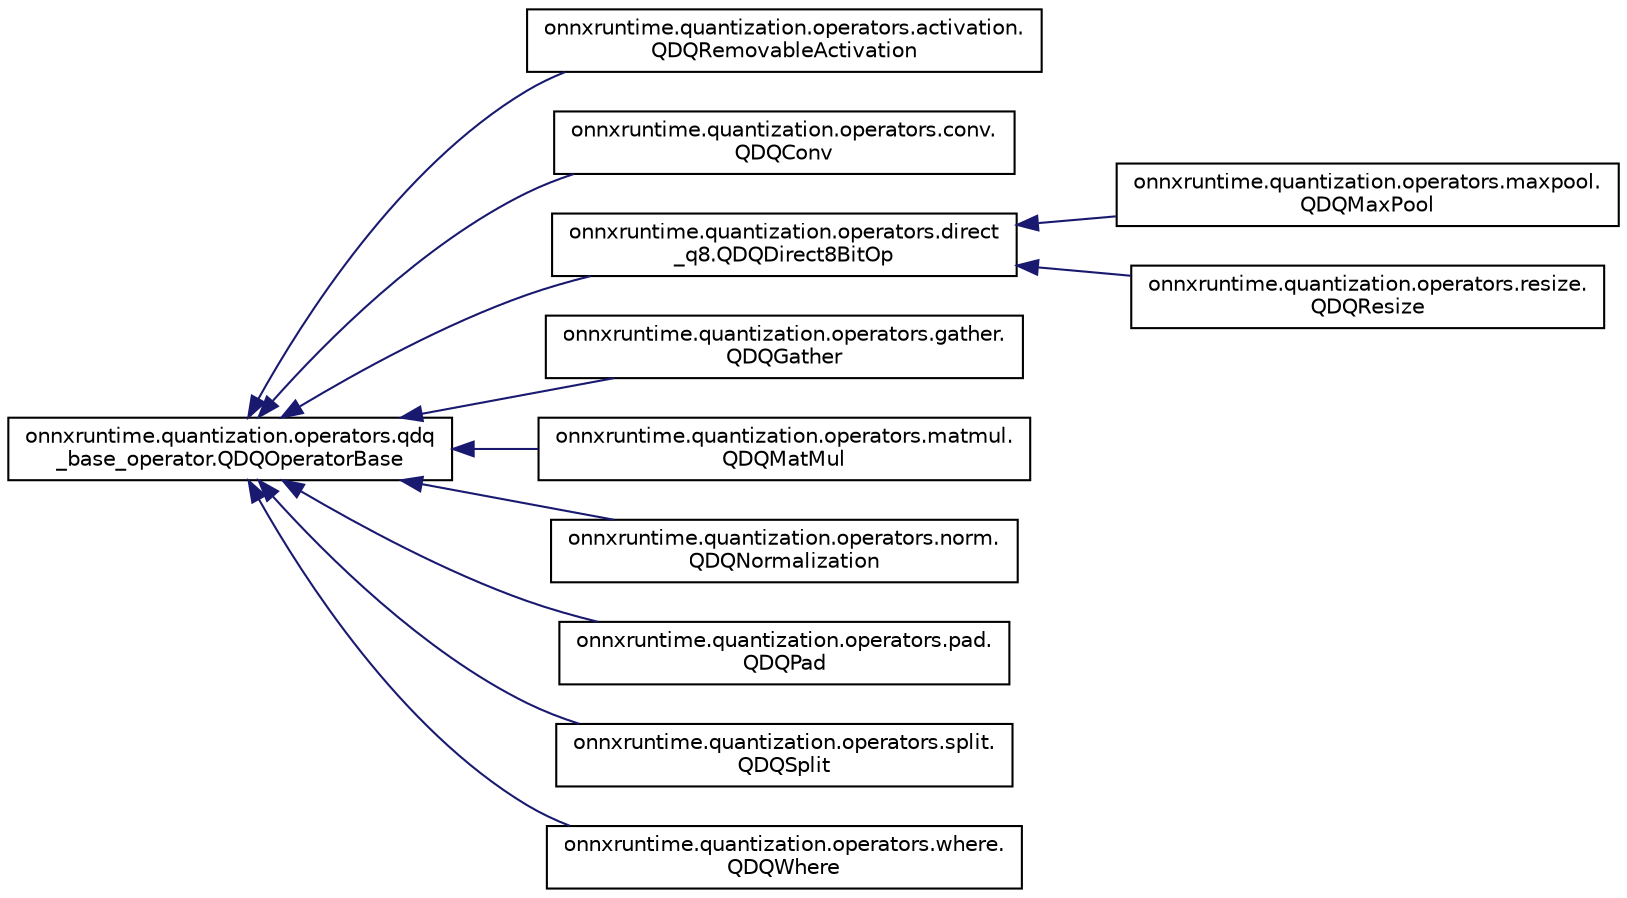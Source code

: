 digraph "Graphical Class Hierarchy"
{
 // LATEX_PDF_SIZE
  edge [fontname="Helvetica",fontsize="10",labelfontname="Helvetica",labelfontsize="10"];
  node [fontname="Helvetica",fontsize="10",shape=record];
  rankdir="LR";
  Node0 [label="onnxruntime.quantization.operators.qdq\l_base_operator.QDQOperatorBase",height=0.2,width=0.4,color="black", fillcolor="white", style="filled",URL="$classonnxruntime_1_1quantization_1_1operators_1_1qdq__base__operator_1_1QDQOperatorBase.html",tooltip=" "];
  Node0 -> Node1 [dir="back",color="midnightblue",fontsize="10",style="solid",fontname="Helvetica"];
  Node1 [label="onnxruntime.quantization.operators.activation.\lQDQRemovableActivation",height=0.2,width=0.4,color="black", fillcolor="white", style="filled",URL="$classonnxruntime_1_1quantization_1_1operators_1_1activation_1_1QDQRemovableActivation.html",tooltip=" "];
  Node0 -> Node2 [dir="back",color="midnightblue",fontsize="10",style="solid",fontname="Helvetica"];
  Node2 [label="onnxruntime.quantization.operators.conv.\lQDQConv",height=0.2,width=0.4,color="black", fillcolor="white", style="filled",URL="$classonnxruntime_1_1quantization_1_1operators_1_1conv_1_1QDQConv.html",tooltip=" "];
  Node0 -> Node3 [dir="back",color="midnightblue",fontsize="10",style="solid",fontname="Helvetica"];
  Node3 [label="onnxruntime.quantization.operators.direct\l_q8.QDQDirect8BitOp",height=0.2,width=0.4,color="black", fillcolor="white", style="filled",URL="$classonnxruntime_1_1quantization_1_1operators_1_1direct__q8_1_1QDQDirect8BitOp.html",tooltip=" "];
  Node3 -> Node4 [dir="back",color="midnightblue",fontsize="10",style="solid",fontname="Helvetica"];
  Node4 [label="onnxruntime.quantization.operators.maxpool.\lQDQMaxPool",height=0.2,width=0.4,color="black", fillcolor="white", style="filled",URL="$classonnxruntime_1_1quantization_1_1operators_1_1maxpool_1_1QDQMaxPool.html",tooltip=" "];
  Node3 -> Node5 [dir="back",color="midnightblue",fontsize="10",style="solid",fontname="Helvetica"];
  Node5 [label="onnxruntime.quantization.operators.resize.\lQDQResize",height=0.2,width=0.4,color="black", fillcolor="white", style="filled",URL="$classonnxruntime_1_1quantization_1_1operators_1_1resize_1_1QDQResize.html",tooltip=" "];
  Node0 -> Node6 [dir="back",color="midnightblue",fontsize="10",style="solid",fontname="Helvetica"];
  Node6 [label="onnxruntime.quantization.operators.gather.\lQDQGather",height=0.2,width=0.4,color="black", fillcolor="white", style="filled",URL="$classonnxruntime_1_1quantization_1_1operators_1_1gather_1_1QDQGather.html",tooltip=" "];
  Node0 -> Node7 [dir="back",color="midnightblue",fontsize="10",style="solid",fontname="Helvetica"];
  Node7 [label="onnxruntime.quantization.operators.matmul.\lQDQMatMul",height=0.2,width=0.4,color="black", fillcolor="white", style="filled",URL="$classonnxruntime_1_1quantization_1_1operators_1_1matmul_1_1QDQMatMul.html",tooltip=" "];
  Node0 -> Node8 [dir="back",color="midnightblue",fontsize="10",style="solid",fontname="Helvetica"];
  Node8 [label="onnxruntime.quantization.operators.norm.\lQDQNormalization",height=0.2,width=0.4,color="black", fillcolor="white", style="filled",URL="$classonnxruntime_1_1quantization_1_1operators_1_1norm_1_1QDQNormalization.html",tooltip=" "];
  Node0 -> Node9 [dir="back",color="midnightblue",fontsize="10",style="solid",fontname="Helvetica"];
  Node9 [label="onnxruntime.quantization.operators.pad.\lQDQPad",height=0.2,width=0.4,color="black", fillcolor="white", style="filled",URL="$classonnxruntime_1_1quantization_1_1operators_1_1pad_1_1QDQPad.html",tooltip=" "];
  Node0 -> Node10 [dir="back",color="midnightblue",fontsize="10",style="solid",fontname="Helvetica"];
  Node10 [label="onnxruntime.quantization.operators.split.\lQDQSplit",height=0.2,width=0.4,color="black", fillcolor="white", style="filled",URL="$classonnxruntime_1_1quantization_1_1operators_1_1split_1_1QDQSplit.html",tooltip=" "];
  Node0 -> Node11 [dir="back",color="midnightblue",fontsize="10",style="solid",fontname="Helvetica"];
  Node11 [label="onnxruntime.quantization.operators.where.\lQDQWhere",height=0.2,width=0.4,color="black", fillcolor="white", style="filled",URL="$classonnxruntime_1_1quantization_1_1operators_1_1where_1_1QDQWhere.html",tooltip=" "];
}
